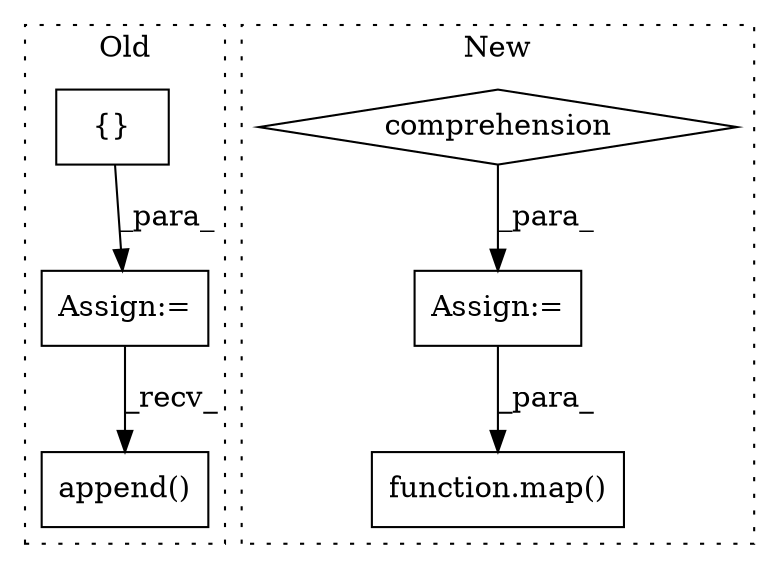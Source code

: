 digraph G {
subgraph cluster0 {
1 [label="append()" a="75" s="2129,2174" l="14,1" shape="box"];
3 [label="Assign:=" a="68" s="2073" l="3" shape="box"];
4 [label="{}" a="59" s="2076,2076" l="2,1" shape="box"];
label = "Old";
style="dotted";
}
subgraph cluster1 {
2 [label="function.map()" a="75" s="1782,1797" l="4,1" shape="box"];
5 [label="Assign:=" a="68" s="1623" l="3" shape="box"];
6 [label="comprehension" a="45" s="1659" l="3" shape="diamond"];
label = "New";
style="dotted";
}
3 -> 1 [label="_recv_"];
4 -> 3 [label="_para_"];
5 -> 2 [label="_para_"];
6 -> 5 [label="_para_"];
}